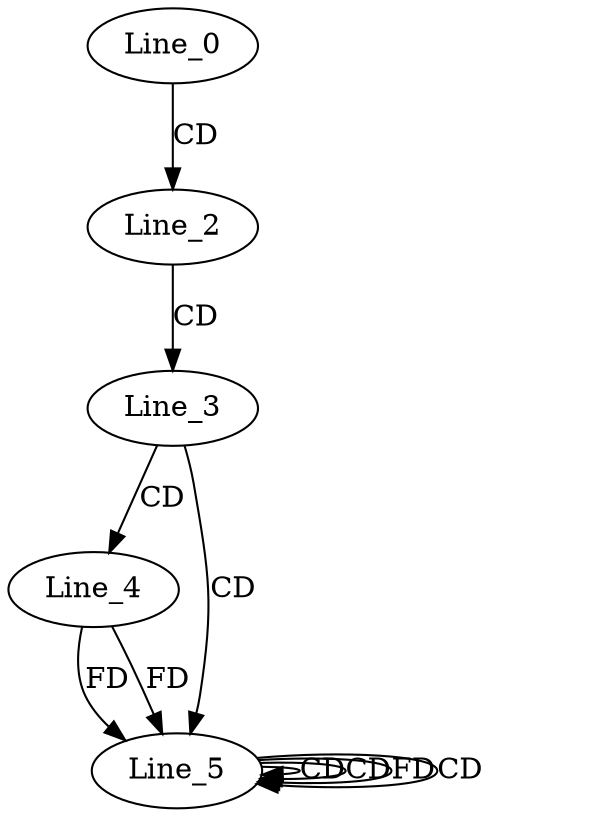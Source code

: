digraph G {
  Line_0;
  Line_2;
  Line_3;
  Line_4;
  Line_4;
  Line_4;
  Line_5;
  Line_5;
  Line_5;
  Line_5;
  Line_0 -> Line_2 [ label="CD" ];
  Line_2 -> Line_3 [ label="CD" ];
  Line_3 -> Line_4 [ label="CD" ];
  Line_3 -> Line_5 [ label="CD" ];
  Line_5 -> Line_5 [ label="CD" ];
  Line_5 -> Line_5 [ label="CD" ];
  Line_4 -> Line_5 [ label="FD" ];
  Line_5 -> Line_5 [ label="FD" ];
  Line_5 -> Line_5 [ label="CD" ];
  Line_4 -> Line_5 [ label="FD" ];
}
